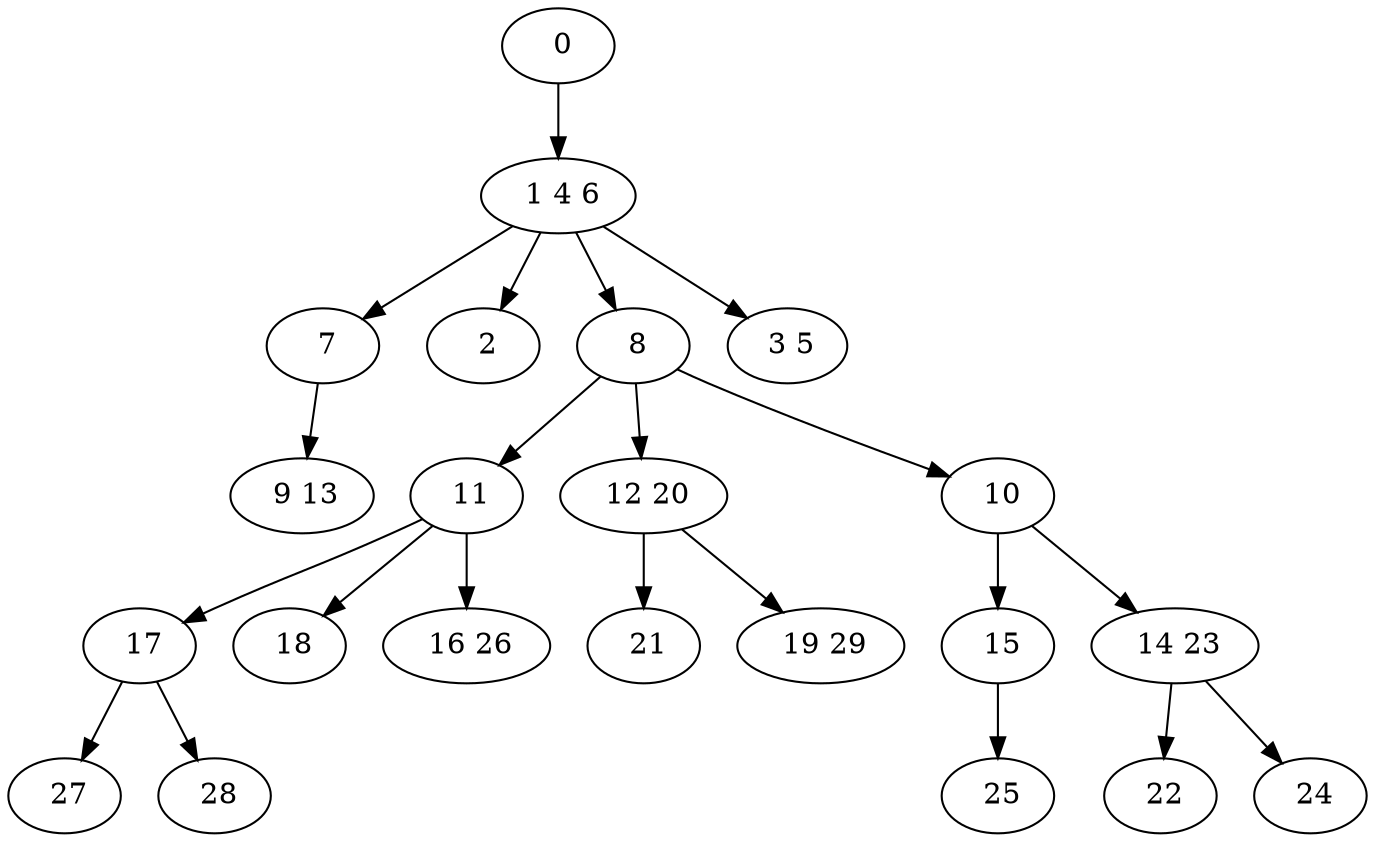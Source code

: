 digraph mytree {
" 0" -> " 1 4 6";
" 1 4 6" -> " 7";
" 1 4 6" -> " 2";
" 1 4 6" -> " 8";
" 1 4 6" -> " 3 5";
" 7" -> " 9 13";
" 9 13";
" 2";
" 8" -> " 11";
" 8" -> " 12 20";
" 8" -> " 10";
" 11" -> " 17";
" 11" -> " 18";
" 11" -> " 16 26";
" 12 20" -> " 21";
" 12 20" -> " 19 29";
" 10" -> " 15";
" 10" -> " 14 23";
" 15" -> " 25";
" 14 23" -> " 22";
" 14 23" -> " 24";
" 17" -> " 27";
" 17" -> " 28";
" 18";
" 16 26";
" 25";
" 27";
" 28";
" 22";
" 24";
" 21";
" 19 29";
" 3 5";
}
